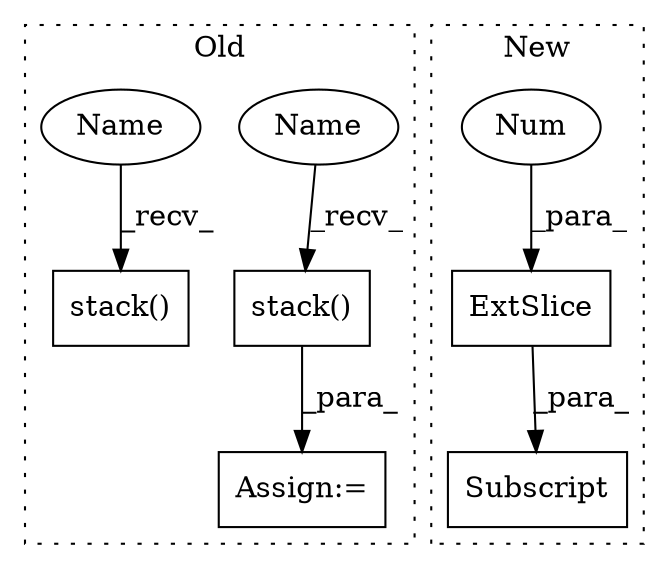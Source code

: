 digraph G {
subgraph cluster0 {
1 [label="stack()" a="75" s="7500,7523" l="12,1" shape="box"];
5 [label="stack()" a="75" s="7424,7447" l="12,1" shape="box"];
6 [label="Assign:=" a="68" s="7620" l="3" shape="box"];
7 [label="Name" a="87" s="7424" l="5" shape="ellipse"];
8 [label="Name" a="87" s="7500" l="5" shape="ellipse"];
label = "Old";
style="dotted";
}
subgraph cluster1 {
2 [label="ExtSlice" a="85" s="5008" l="11" shape="box"];
3 [label="Subscript" a="63" s="5008,0" l="25,0" shape="box"];
4 [label="Num" a="76" s="5027" l="2" shape="ellipse"];
label = "New";
style="dotted";
}
2 -> 3 [label="_para_"];
4 -> 2 [label="_para_"];
5 -> 6 [label="_para_"];
7 -> 5 [label="_recv_"];
8 -> 1 [label="_recv_"];
}